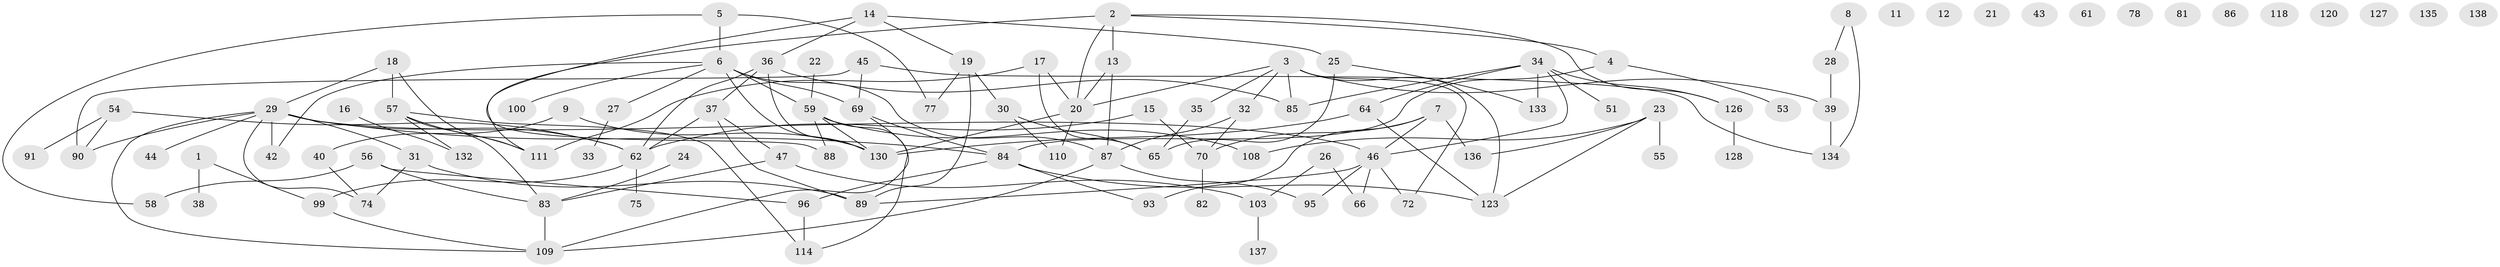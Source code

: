 // original degree distribution, {2: 0.24285714285714285, 4: 0.14285714285714285, 6: 0.02142857142857143, 3: 0.2642857142857143, 5: 0.05714285714285714, 1: 0.17857142857142858, 0: 0.07857142857142857, 7: 0.014285714285714285}
// Generated by graph-tools (version 1.1) at 2025/41/03/06/25 10:41:19]
// undirected, 101 vertices, 137 edges
graph export_dot {
graph [start="1"]
  node [color=gray90,style=filled];
  1;
  2 [super="+104"];
  3 [super="+10"];
  4;
  5 [super="+119"];
  6 [super="+76"];
  7 [super="+50"];
  8 [super="+94"];
  9;
  11;
  12;
  13;
  14 [super="+67"];
  15 [super="+116"];
  16;
  17 [super="+41"];
  18;
  19 [super="+60"];
  20 [super="+48"];
  21;
  22;
  23 [super="+140"];
  24;
  25 [super="+98"];
  26;
  27;
  28;
  29 [super="+113"];
  30;
  31;
  32;
  33;
  34 [super="+80"];
  35;
  36 [super="+117"];
  37 [super="+106"];
  38;
  39;
  40 [super="+73"];
  42 [super="+52"];
  43;
  44;
  45 [super="+68"];
  46 [super="+49"];
  47 [super="+63"];
  51;
  53;
  54;
  55;
  56;
  57 [super="+71"];
  58;
  59 [super="+97"];
  61;
  62 [super="+112"];
  64 [super="+79"];
  65;
  66;
  69 [super="+124"];
  70;
  72 [super="+102"];
  74;
  75;
  77 [super="+129"];
  78 [super="+105"];
  81;
  82;
  83 [super="+101"];
  84 [super="+92"];
  85;
  86 [super="+139"];
  87 [super="+131"];
  88;
  89 [super="+121"];
  90 [super="+107"];
  91;
  93;
  95;
  96 [super="+125"];
  99 [super="+122"];
  100;
  103 [super="+115"];
  108;
  109;
  110;
  111;
  114;
  118;
  120;
  123;
  126;
  127;
  128;
  130;
  132;
  133;
  134;
  135;
  136;
  137;
  138;
  1 -- 38;
  1 -- 99;
  2 -- 13;
  2 -- 126;
  2 -- 4;
  2 -- 111;
  2 -- 20;
  3 -- 20;
  3 -- 35;
  3 -- 39;
  3 -- 72;
  3 -- 85;
  3 -- 32;
  3 -- 123;
  4 -- 53;
  4 -- 84;
  5 -- 77;
  5 -- 58;
  5 -- 6;
  6 -- 27;
  6 -- 69;
  6 -- 130;
  6 -- 100;
  6 -- 87;
  6 -- 42;
  6 -- 59;
  7 -- 70;
  7 -- 136;
  7 -- 93;
  7 -- 46;
  8 -- 28;
  8 -- 134;
  9 -- 40;
  9 -- 130;
  13 -- 20;
  13 -- 87;
  14 -- 25;
  14 -- 36;
  14 -- 88;
  14 -- 19;
  15 -- 70;
  15 -- 62;
  16 -- 132;
  17 -- 20;
  17 -- 111;
  17 -- 65;
  18 -- 29;
  18 -- 57;
  18 -- 111;
  19 -- 89;
  19 -- 77;
  19 -- 30;
  20 -- 110 [weight=2];
  20 -- 130;
  22 -- 59;
  23 -- 108;
  23 -- 136;
  23 -- 123;
  23 -- 55;
  24 -- 83;
  25 -- 133;
  25 -- 65;
  26 -- 66;
  26 -- 103;
  27 -- 33;
  28 -- 39;
  29 -- 31;
  29 -- 84 [weight=2];
  29 -- 90;
  29 -- 109;
  29 -- 42;
  29 -- 62;
  29 -- 74;
  29 -- 44;
  29 -- 46;
  30 -- 65;
  30 -- 110;
  31 -- 74;
  31 -- 89;
  32 -- 70;
  32 -- 87;
  34 -- 51;
  34 -- 85;
  34 -- 126;
  34 -- 133;
  34 -- 64;
  34 -- 46;
  35 -- 65;
  36 -- 85;
  36 -- 130;
  36 -- 62;
  36 -- 37;
  37 -- 89;
  37 -- 62;
  37 -- 47;
  39 -- 134;
  40 -- 74;
  45 -- 69;
  45 -- 134;
  45 -- 90;
  46 -- 66;
  46 -- 72;
  46 -- 95;
  46 -- 89;
  47 -- 103;
  47 -- 83;
  54 -- 91;
  54 -- 62;
  54 -- 90;
  56 -- 58;
  56 -- 83;
  56 -- 96;
  57 -- 114;
  57 -- 132;
  57 -- 111;
  57 -- 83;
  59 -- 88;
  59 -- 108;
  59 -- 114;
  59 -- 130;
  62 -- 99;
  62 -- 75;
  64 -- 123;
  64 -- 130;
  69 -- 109;
  69 -- 84;
  70 -- 82;
  83 -- 109;
  84 -- 93;
  84 -- 123;
  84 -- 96;
  87 -- 95;
  87 -- 109;
  96 -- 114;
  99 -- 109;
  103 -- 137;
  126 -- 128;
}
